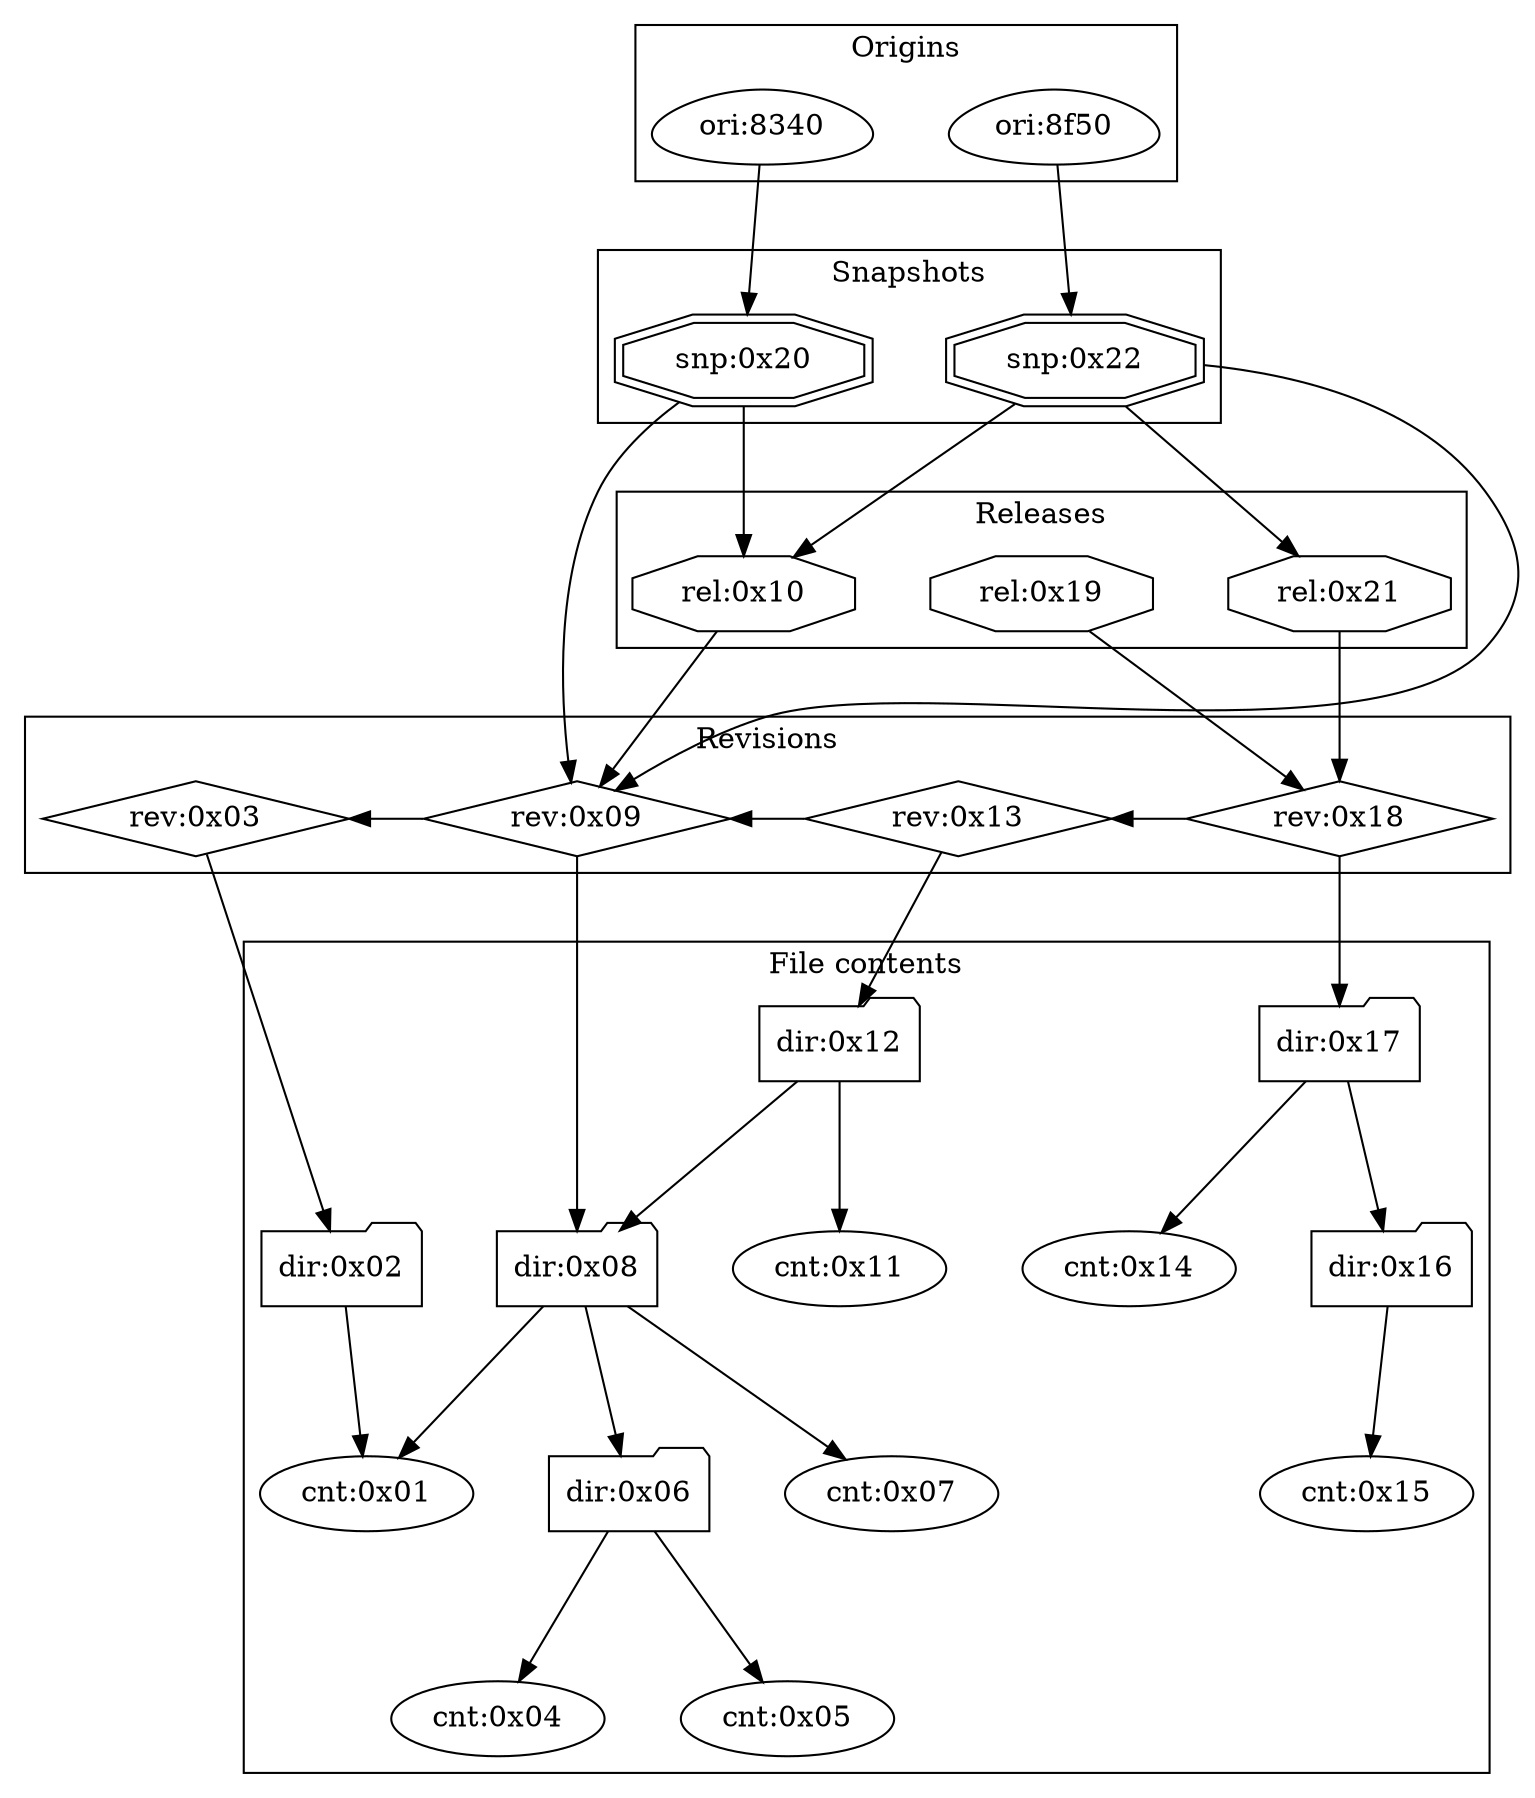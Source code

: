 digraph "Software Heritage mini DAG" {
    ranksep=1;
    nodesep=0.5;

    subgraph cnt {
        01 [label="cnt:0x01"];
        04 [label="cnt:0x04"];
        05 [label="cnt:0x05"];
        07 [label="cnt:0x07"];
        11 [label="cnt:0x11"];
        14 [label="cnt:0x14"];
        15 [label="cnt:0x15"];
    }

    subgraph cluster_dir {
        label="File contents";
        node [shape=folder];
        02 [label="dir:0x02"];
        06 [label="dir:0x06"];
        08 [label="dir:0x08"];
        12 [label="dir:0x12"];
        16 [label="dir:0x16"];
        17 [label="dir:0x17"];

        02 -> 01;
        06 -> 04;
        06 -> 05;
        08 -> 01;
        08 -> 06;
        08 -> 07;
        12 -> 08;
        12 -> 11;
        16 -> 15;
        17 -> 14;
        17 -> 16;
    }

    subgraph cluster_rev {
        label="Revisions";
        node [shape=diamond];
        03 [label="rev:0x03"];
        09 [label="rev:0x09"];
        13 [label="rev:0x13"];
        18 [label="rev:0x18"];

        03 -> 02;
        09 -> 08;
        13 -> 12;
        18 -> 17;
        // horizontal rev -> rev edges
        09 -> 03 [constraint=false];
        13 -> 09 [constraint=false];
        18 -> 13 [constraint=false];
    }

    subgraph cluster_rel {
        label="Releases";
        node [shape=octagon];
        10 [label="rel:0x10"];
        19 [label="rel:0x19"];
        21 [label="rel:0x21"];

        10 -> 09;
        19 -> 18;
        21 -> 18;
    }

    subgraph cluster_snp {
        label="Snapshots";
        node [shape=doubleoctagon];
        20 [label="snp:0x20"];
        22 [label="snp:0x22"];

        20 -> 09;
        20 -> 10;

        22 -> 09;
        22 -> 10;
        22 -> 21;
    }

    subgraph cluster_ori {
        label="Origins";
        node [shape=egg];
        ori1 [label="ori:8340"];
        ori2 [label="ori:8f50"];

        ori1 -> 20;
        ori2 -> 22;
    }
}
